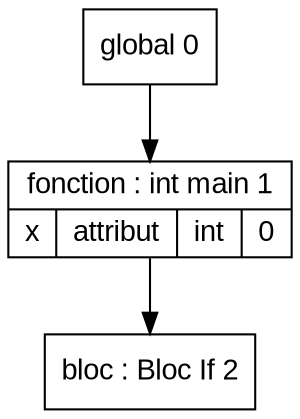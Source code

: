 digraph "tds"{

	node [fontname="Arial"];

	N2 [shape=record label="{ bloc : Bloc If  2
	}"];

	N1 [shape=record label="{ fonction : int main 1
	| { x | attribut | int | 0 }
	}"];

	N0 [shape=record label="{ global 0
	}"];


	N0 -> N1; 
	N1 -> N2; 
}
